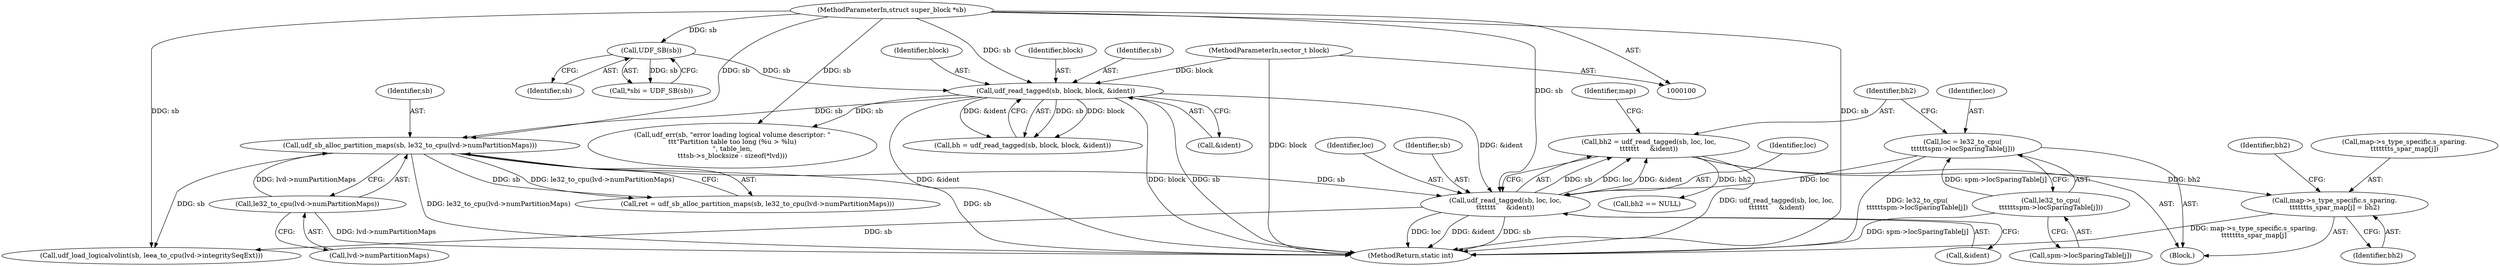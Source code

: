 digraph "0_linux_adee11b2085bee90bd8f4f52123ffb07882d6256@pointer" {
"1000405" [label="(Call,map->s_type_specific.s_sparing.\n\t\t\t\t\t\t\ts_spar_map[j] = bh2)"];
"1000397" [label="(Call,bh2 = udf_read_tagged(sb, loc, loc,\n\t\t\t\t\t\t\t     &ident))"];
"1000399" [label="(Call,udf_read_tagged(sb, loc, loc,\n\t\t\t\t\t\t\t     &ident))"];
"1000178" [label="(Call,udf_sb_alloc_partition_maps(sb, le32_to_cpu(lvd->numPartitionMaps)))"];
"1000125" [label="(Call,udf_read_tagged(sb, block, block, &ident))"];
"1000113" [label="(Call,UDF_SB(sb))"];
"1000101" [label="(MethodParameterIn,struct super_block *sb)"];
"1000102" [label="(MethodParameterIn,sector_t block)"];
"1000180" [label="(Call,le32_to_cpu(lvd->numPartitionMaps))"];
"1000389" [label="(Call,loc = le32_to_cpu(\n\t\t\t\t\t\tspm->locSparingTable[j]))"];
"1000391" [label="(Call,le32_to_cpu(\n\t\t\t\t\t\tspm->locSparingTable[j]))"];
"1000392" [label="(Call,spm->locSparingTable[j])"];
"1000418" [label="(Identifier,bh2)"];
"1000397" [label="(Call,bh2 = udf_read_tagged(sb, loc, loc,\n\t\t\t\t\t\t\t     &ident))"];
"1000113" [label="(Call,UDF_SB(sb))"];
"1000691" [label="(MethodReturn,static int)"];
"1000126" [label="(Identifier,sb)"];
"1000387" [label="(Block,)"];
"1000400" [label="(Identifier,sb)"];
"1000401" [label="(Identifier,loc)"];
"1000178" [label="(Call,udf_sb_alloc_partition_maps(sb, le32_to_cpu(lvd->numPartitionMaps)))"];
"1000398" [label="(Identifier,bh2)"];
"1000410" [label="(Identifier,map)"];
"1000417" [label="(Call,bh2 == NULL)"];
"1000123" [label="(Call,bh = udf_read_tagged(sb, block, block, &ident))"];
"1000179" [label="(Identifier,sb)"];
"1000406" [label="(Call,map->s_type_specific.s_sparing.\n\t\t\t\t\t\t\ts_spar_map[j])"];
"1000181" [label="(Call,lvd->numPartitionMaps)"];
"1000680" [label="(Call,udf_load_logicalvolint(sb, leea_to_cpu(lvd->integritySeqExt)))"];
"1000415" [label="(Identifier,bh2)"];
"1000102" [label="(MethodParameterIn,sector_t block)"];
"1000111" [label="(Call,*sbi = UDF_SB(sb))"];
"1000405" [label="(Call,map->s_type_specific.s_sparing.\n\t\t\t\t\t\t\ts_spar_map[j] = bh2)"];
"1000125" [label="(Call,udf_read_tagged(sb, block, block, &ident))"];
"1000399" [label="(Call,udf_read_tagged(sb, loc, loc,\n\t\t\t\t\t\t\t     &ident))"];
"1000390" [label="(Identifier,loc)"];
"1000403" [label="(Call,&ident)"];
"1000114" [label="(Identifier,sb)"];
"1000164" [label="(Call,udf_err(sb, \"error loading logical volume descriptor: \"\n\t\t\t\"Partition table too long (%u > %lu)\n\", table_len,\n\t\t\tsb->s_blocksize - sizeof(*lvd)))"];
"1000176" [label="(Call,ret = udf_sb_alloc_partition_maps(sb, le32_to_cpu(lvd->numPartitionMaps)))"];
"1000129" [label="(Call,&ident)"];
"1000180" [label="(Call,le32_to_cpu(lvd->numPartitionMaps))"];
"1000402" [label="(Identifier,loc)"];
"1000389" [label="(Call,loc = le32_to_cpu(\n\t\t\t\t\t\tspm->locSparingTable[j]))"];
"1000127" [label="(Identifier,block)"];
"1000101" [label="(MethodParameterIn,struct super_block *sb)"];
"1000128" [label="(Identifier,block)"];
"1000391" [label="(Call,le32_to_cpu(\n\t\t\t\t\t\tspm->locSparingTable[j]))"];
"1000405" -> "1000387"  [label="AST: "];
"1000405" -> "1000415"  [label="CFG: "];
"1000406" -> "1000405"  [label="AST: "];
"1000415" -> "1000405"  [label="AST: "];
"1000418" -> "1000405"  [label="CFG: "];
"1000405" -> "1000691"  [label="DDG: map->s_type_specific.s_sparing.\n\t\t\t\t\t\t\ts_spar_map[j]"];
"1000397" -> "1000405"  [label="DDG: bh2"];
"1000397" -> "1000387"  [label="AST: "];
"1000397" -> "1000399"  [label="CFG: "];
"1000398" -> "1000397"  [label="AST: "];
"1000399" -> "1000397"  [label="AST: "];
"1000410" -> "1000397"  [label="CFG: "];
"1000397" -> "1000691"  [label="DDG: udf_read_tagged(sb, loc, loc,\n\t\t\t\t\t\t\t     &ident)"];
"1000399" -> "1000397"  [label="DDG: sb"];
"1000399" -> "1000397"  [label="DDG: loc"];
"1000399" -> "1000397"  [label="DDG: &ident"];
"1000397" -> "1000417"  [label="DDG: bh2"];
"1000399" -> "1000403"  [label="CFG: "];
"1000400" -> "1000399"  [label="AST: "];
"1000401" -> "1000399"  [label="AST: "];
"1000402" -> "1000399"  [label="AST: "];
"1000403" -> "1000399"  [label="AST: "];
"1000399" -> "1000691"  [label="DDG: loc"];
"1000399" -> "1000691"  [label="DDG: &ident"];
"1000399" -> "1000691"  [label="DDG: sb"];
"1000178" -> "1000399"  [label="DDG: sb"];
"1000101" -> "1000399"  [label="DDG: sb"];
"1000389" -> "1000399"  [label="DDG: loc"];
"1000125" -> "1000399"  [label="DDG: &ident"];
"1000399" -> "1000680"  [label="DDG: sb"];
"1000178" -> "1000176"  [label="AST: "];
"1000178" -> "1000180"  [label="CFG: "];
"1000179" -> "1000178"  [label="AST: "];
"1000180" -> "1000178"  [label="AST: "];
"1000176" -> "1000178"  [label="CFG: "];
"1000178" -> "1000691"  [label="DDG: sb"];
"1000178" -> "1000691"  [label="DDG: le32_to_cpu(lvd->numPartitionMaps)"];
"1000178" -> "1000176"  [label="DDG: sb"];
"1000178" -> "1000176"  [label="DDG: le32_to_cpu(lvd->numPartitionMaps)"];
"1000125" -> "1000178"  [label="DDG: sb"];
"1000101" -> "1000178"  [label="DDG: sb"];
"1000180" -> "1000178"  [label="DDG: lvd->numPartitionMaps"];
"1000178" -> "1000680"  [label="DDG: sb"];
"1000125" -> "1000123"  [label="AST: "];
"1000125" -> "1000129"  [label="CFG: "];
"1000126" -> "1000125"  [label="AST: "];
"1000127" -> "1000125"  [label="AST: "];
"1000128" -> "1000125"  [label="AST: "];
"1000129" -> "1000125"  [label="AST: "];
"1000123" -> "1000125"  [label="CFG: "];
"1000125" -> "1000691"  [label="DDG: sb"];
"1000125" -> "1000691"  [label="DDG: &ident"];
"1000125" -> "1000691"  [label="DDG: block"];
"1000125" -> "1000123"  [label="DDG: sb"];
"1000125" -> "1000123"  [label="DDG: block"];
"1000125" -> "1000123"  [label="DDG: &ident"];
"1000113" -> "1000125"  [label="DDG: sb"];
"1000101" -> "1000125"  [label="DDG: sb"];
"1000102" -> "1000125"  [label="DDG: block"];
"1000125" -> "1000164"  [label="DDG: sb"];
"1000113" -> "1000111"  [label="AST: "];
"1000113" -> "1000114"  [label="CFG: "];
"1000114" -> "1000113"  [label="AST: "];
"1000111" -> "1000113"  [label="CFG: "];
"1000113" -> "1000111"  [label="DDG: sb"];
"1000101" -> "1000113"  [label="DDG: sb"];
"1000101" -> "1000100"  [label="AST: "];
"1000101" -> "1000691"  [label="DDG: sb"];
"1000101" -> "1000164"  [label="DDG: sb"];
"1000101" -> "1000680"  [label="DDG: sb"];
"1000102" -> "1000100"  [label="AST: "];
"1000102" -> "1000691"  [label="DDG: block"];
"1000180" -> "1000181"  [label="CFG: "];
"1000181" -> "1000180"  [label="AST: "];
"1000180" -> "1000691"  [label="DDG: lvd->numPartitionMaps"];
"1000389" -> "1000387"  [label="AST: "];
"1000389" -> "1000391"  [label="CFG: "];
"1000390" -> "1000389"  [label="AST: "];
"1000391" -> "1000389"  [label="AST: "];
"1000398" -> "1000389"  [label="CFG: "];
"1000389" -> "1000691"  [label="DDG: le32_to_cpu(\n\t\t\t\t\t\tspm->locSparingTable[j])"];
"1000391" -> "1000389"  [label="DDG: spm->locSparingTable[j]"];
"1000391" -> "1000392"  [label="CFG: "];
"1000392" -> "1000391"  [label="AST: "];
"1000391" -> "1000691"  [label="DDG: spm->locSparingTable[j]"];
}
